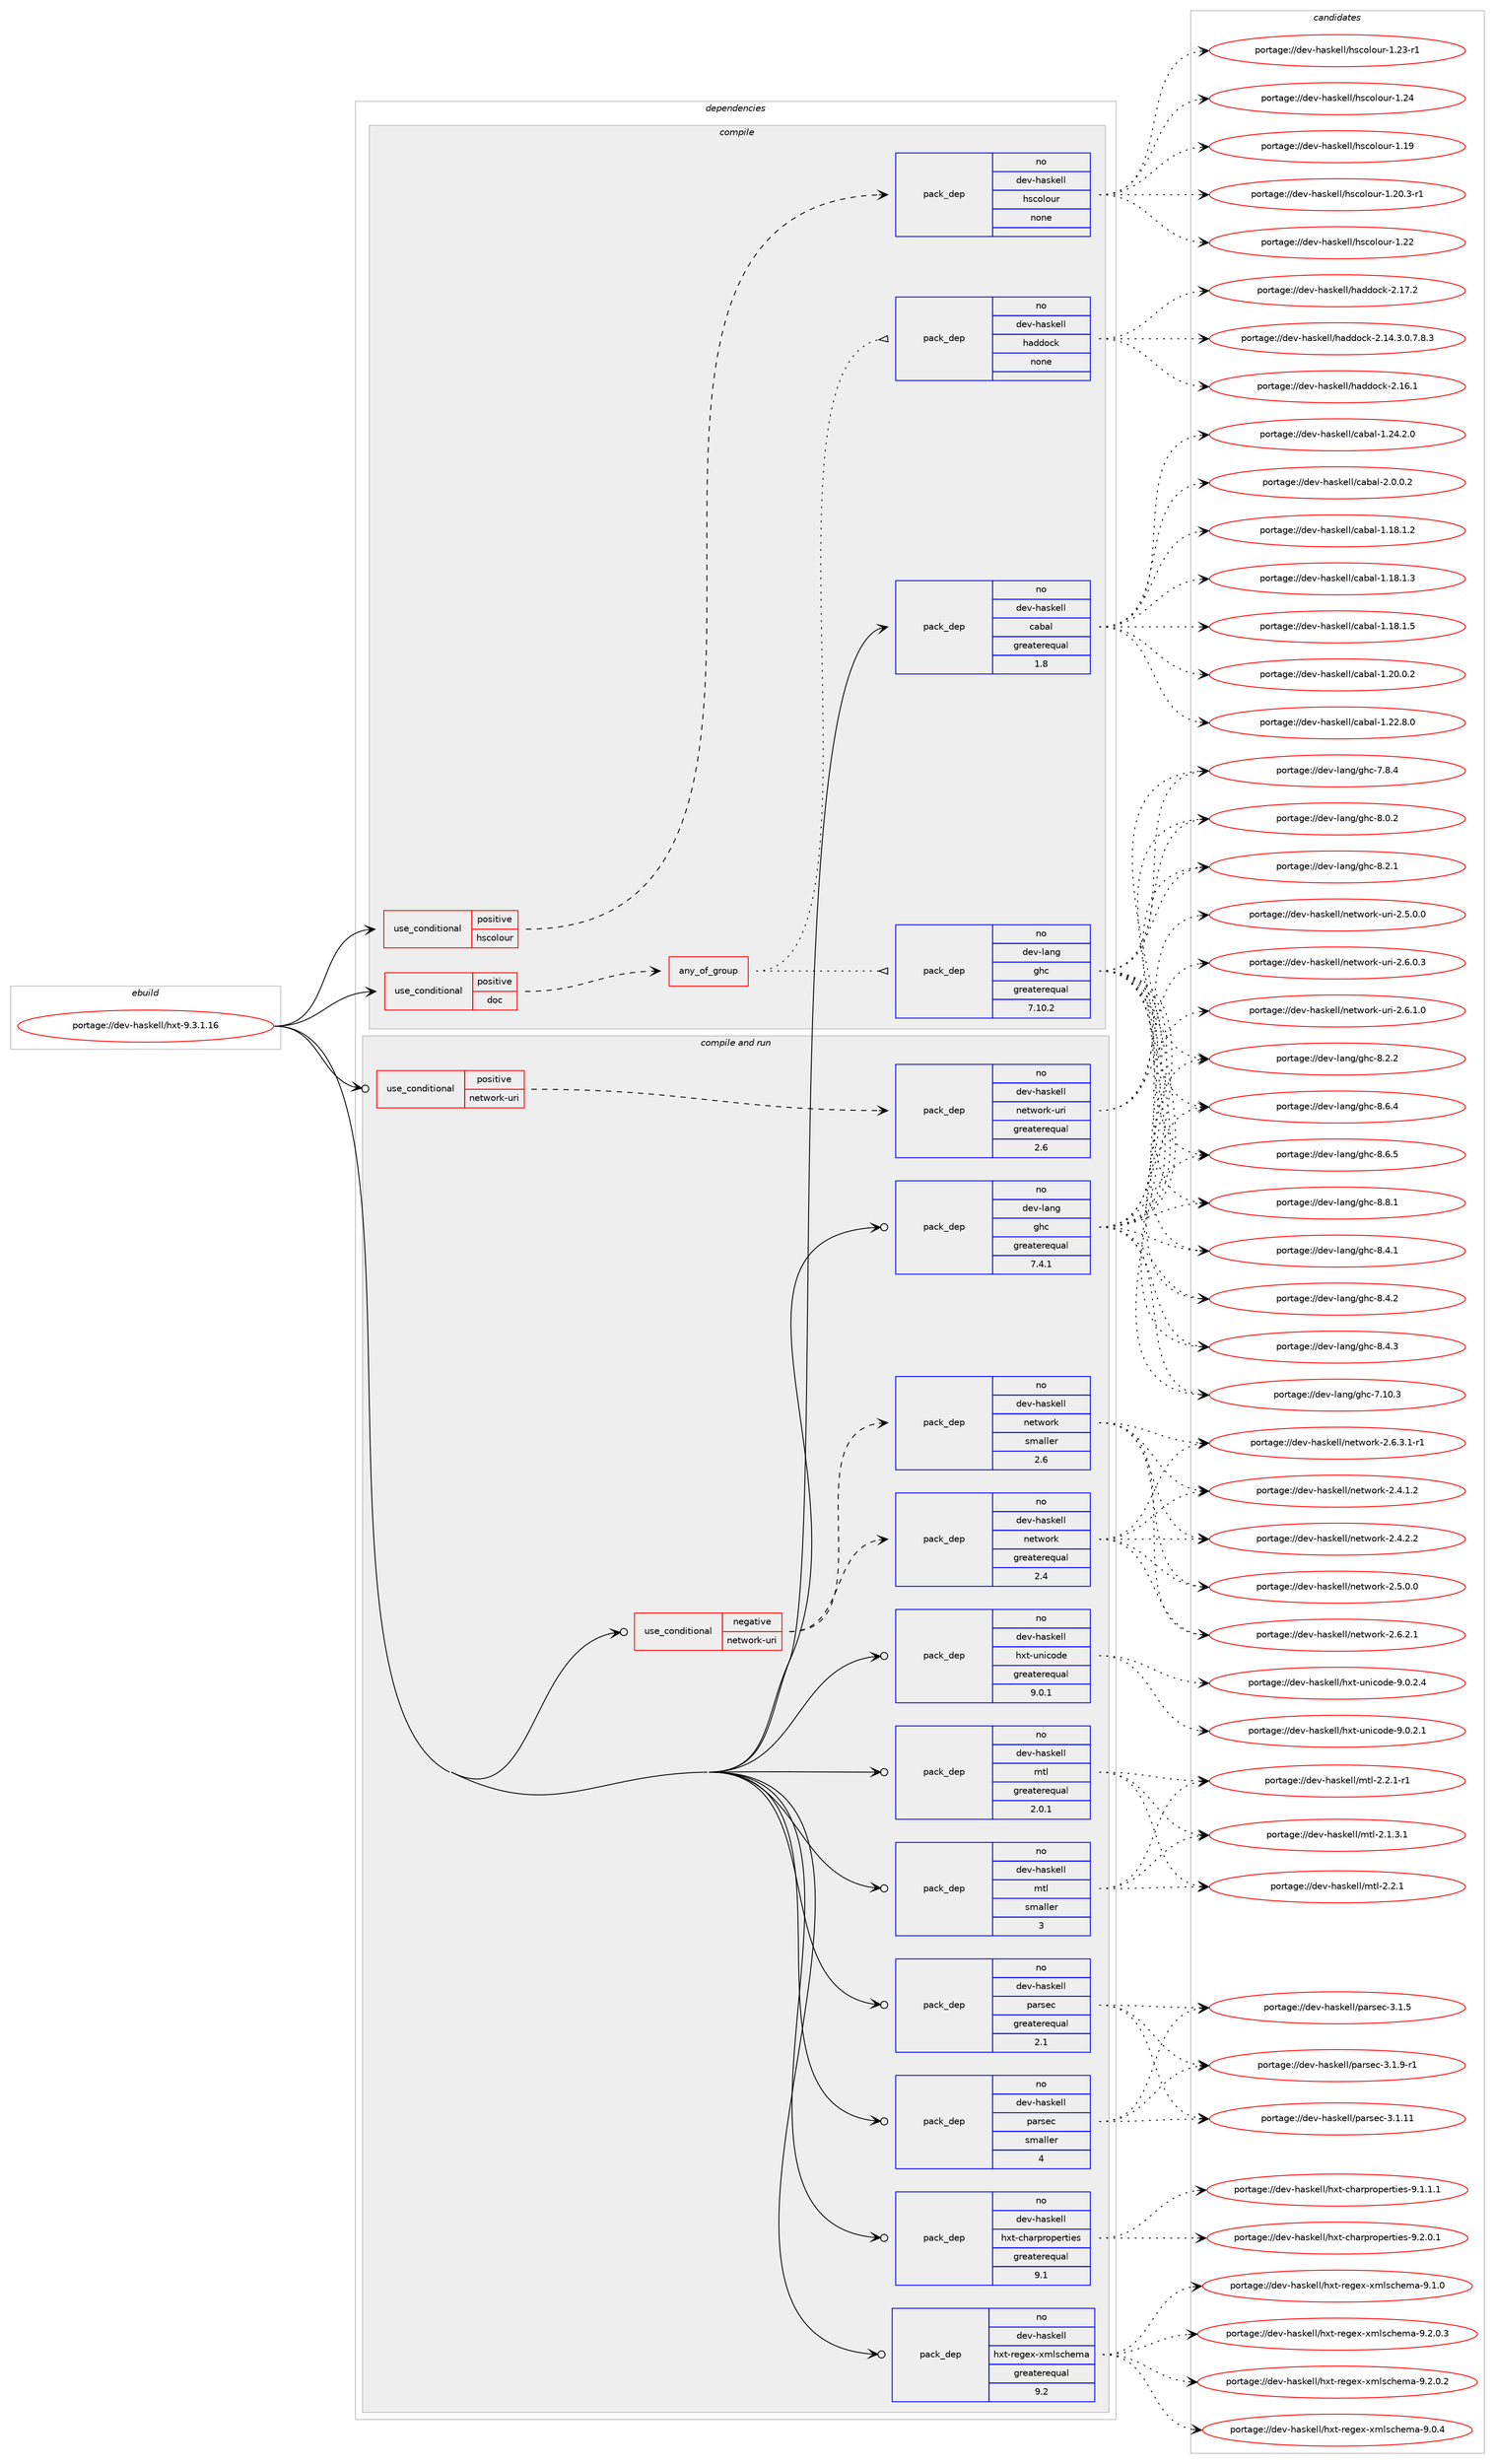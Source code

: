 digraph prolog {

# *************
# Graph options
# *************

newrank=true;
concentrate=true;
compound=true;
graph [rankdir=LR,fontname=Helvetica,fontsize=10,ranksep=1.5];#, ranksep=2.5, nodesep=0.2];
edge  [arrowhead=vee];
node  [fontname=Helvetica,fontsize=10];

# **********
# The ebuild
# **********

subgraph cluster_leftcol {
color=gray;
rank=same;
label=<<i>ebuild</i>>;
id [label="portage://dev-haskell/hxt-9.3.1.16", color=red, width=4, href="../dev-haskell/hxt-9.3.1.16.svg"];
}

# ****************
# The dependencies
# ****************

subgraph cluster_midcol {
color=gray;
label=<<i>dependencies</i>>;
subgraph cluster_compile {
fillcolor="#eeeeee";
style=filled;
label=<<i>compile</i>>;
subgraph cond15817 {
dependency72193 [label=<<TABLE BORDER="0" CELLBORDER="1" CELLSPACING="0" CELLPADDING="4"><TR><TD ROWSPAN="3" CELLPADDING="10">use_conditional</TD></TR><TR><TD>positive</TD></TR><TR><TD>doc</TD></TR></TABLE>>, shape=none, color=red];
subgraph any1914 {
dependency72194 [label=<<TABLE BORDER="0" CELLBORDER="1" CELLSPACING="0" CELLPADDING="4"><TR><TD CELLPADDING="10">any_of_group</TD></TR></TABLE>>, shape=none, color=red];subgraph pack54405 {
dependency72195 [label=<<TABLE BORDER="0" CELLBORDER="1" CELLSPACING="0" CELLPADDING="4" WIDTH="220"><TR><TD ROWSPAN="6" CELLPADDING="30">pack_dep</TD></TR><TR><TD WIDTH="110">no</TD></TR><TR><TD>dev-haskell</TD></TR><TR><TD>haddock</TD></TR><TR><TD>none</TD></TR><TR><TD></TD></TR></TABLE>>, shape=none, color=blue];
}
dependency72194:e -> dependency72195:w [weight=20,style="dotted",arrowhead="oinv"];
subgraph pack54406 {
dependency72196 [label=<<TABLE BORDER="0" CELLBORDER="1" CELLSPACING="0" CELLPADDING="4" WIDTH="220"><TR><TD ROWSPAN="6" CELLPADDING="30">pack_dep</TD></TR><TR><TD WIDTH="110">no</TD></TR><TR><TD>dev-lang</TD></TR><TR><TD>ghc</TD></TR><TR><TD>greaterequal</TD></TR><TR><TD>7.10.2</TD></TR></TABLE>>, shape=none, color=blue];
}
dependency72194:e -> dependency72196:w [weight=20,style="dotted",arrowhead="oinv"];
}
dependency72193:e -> dependency72194:w [weight=20,style="dashed",arrowhead="vee"];
}
id:e -> dependency72193:w [weight=20,style="solid",arrowhead="vee"];
subgraph cond15818 {
dependency72197 [label=<<TABLE BORDER="0" CELLBORDER="1" CELLSPACING="0" CELLPADDING="4"><TR><TD ROWSPAN="3" CELLPADDING="10">use_conditional</TD></TR><TR><TD>positive</TD></TR><TR><TD>hscolour</TD></TR></TABLE>>, shape=none, color=red];
subgraph pack54407 {
dependency72198 [label=<<TABLE BORDER="0" CELLBORDER="1" CELLSPACING="0" CELLPADDING="4" WIDTH="220"><TR><TD ROWSPAN="6" CELLPADDING="30">pack_dep</TD></TR><TR><TD WIDTH="110">no</TD></TR><TR><TD>dev-haskell</TD></TR><TR><TD>hscolour</TD></TR><TR><TD>none</TD></TR><TR><TD></TD></TR></TABLE>>, shape=none, color=blue];
}
dependency72197:e -> dependency72198:w [weight=20,style="dashed",arrowhead="vee"];
}
id:e -> dependency72197:w [weight=20,style="solid",arrowhead="vee"];
subgraph pack54408 {
dependency72199 [label=<<TABLE BORDER="0" CELLBORDER="1" CELLSPACING="0" CELLPADDING="4" WIDTH="220"><TR><TD ROWSPAN="6" CELLPADDING="30">pack_dep</TD></TR><TR><TD WIDTH="110">no</TD></TR><TR><TD>dev-haskell</TD></TR><TR><TD>cabal</TD></TR><TR><TD>greaterequal</TD></TR><TR><TD>1.8</TD></TR></TABLE>>, shape=none, color=blue];
}
id:e -> dependency72199:w [weight=20,style="solid",arrowhead="vee"];
}
subgraph cluster_compileandrun {
fillcolor="#eeeeee";
style=filled;
label=<<i>compile and run</i>>;
subgraph cond15819 {
dependency72200 [label=<<TABLE BORDER="0" CELLBORDER="1" CELLSPACING="0" CELLPADDING="4"><TR><TD ROWSPAN="3" CELLPADDING="10">use_conditional</TD></TR><TR><TD>negative</TD></TR><TR><TD>network-uri</TD></TR></TABLE>>, shape=none, color=red];
subgraph pack54409 {
dependency72201 [label=<<TABLE BORDER="0" CELLBORDER="1" CELLSPACING="0" CELLPADDING="4" WIDTH="220"><TR><TD ROWSPAN="6" CELLPADDING="30">pack_dep</TD></TR><TR><TD WIDTH="110">no</TD></TR><TR><TD>dev-haskell</TD></TR><TR><TD>network</TD></TR><TR><TD>greaterequal</TD></TR><TR><TD>2.4</TD></TR></TABLE>>, shape=none, color=blue];
}
dependency72200:e -> dependency72201:w [weight=20,style="dashed",arrowhead="vee"];
subgraph pack54410 {
dependency72202 [label=<<TABLE BORDER="0" CELLBORDER="1" CELLSPACING="0" CELLPADDING="4" WIDTH="220"><TR><TD ROWSPAN="6" CELLPADDING="30">pack_dep</TD></TR><TR><TD WIDTH="110">no</TD></TR><TR><TD>dev-haskell</TD></TR><TR><TD>network</TD></TR><TR><TD>smaller</TD></TR><TR><TD>2.6</TD></TR></TABLE>>, shape=none, color=blue];
}
dependency72200:e -> dependency72202:w [weight=20,style="dashed",arrowhead="vee"];
}
id:e -> dependency72200:w [weight=20,style="solid",arrowhead="odotvee"];
subgraph cond15820 {
dependency72203 [label=<<TABLE BORDER="0" CELLBORDER="1" CELLSPACING="0" CELLPADDING="4"><TR><TD ROWSPAN="3" CELLPADDING="10">use_conditional</TD></TR><TR><TD>positive</TD></TR><TR><TD>network-uri</TD></TR></TABLE>>, shape=none, color=red];
subgraph pack54411 {
dependency72204 [label=<<TABLE BORDER="0" CELLBORDER="1" CELLSPACING="0" CELLPADDING="4" WIDTH="220"><TR><TD ROWSPAN="6" CELLPADDING="30">pack_dep</TD></TR><TR><TD WIDTH="110">no</TD></TR><TR><TD>dev-haskell</TD></TR><TR><TD>network-uri</TD></TR><TR><TD>greaterequal</TD></TR><TR><TD>2.6</TD></TR></TABLE>>, shape=none, color=blue];
}
dependency72203:e -> dependency72204:w [weight=20,style="dashed",arrowhead="vee"];
}
id:e -> dependency72203:w [weight=20,style="solid",arrowhead="odotvee"];
subgraph pack54412 {
dependency72205 [label=<<TABLE BORDER="0" CELLBORDER="1" CELLSPACING="0" CELLPADDING="4" WIDTH="220"><TR><TD ROWSPAN="6" CELLPADDING="30">pack_dep</TD></TR><TR><TD WIDTH="110">no</TD></TR><TR><TD>dev-haskell</TD></TR><TR><TD>hxt-charproperties</TD></TR><TR><TD>greaterequal</TD></TR><TR><TD>9.1</TD></TR></TABLE>>, shape=none, color=blue];
}
id:e -> dependency72205:w [weight=20,style="solid",arrowhead="odotvee"];
subgraph pack54413 {
dependency72206 [label=<<TABLE BORDER="0" CELLBORDER="1" CELLSPACING="0" CELLPADDING="4" WIDTH="220"><TR><TD ROWSPAN="6" CELLPADDING="30">pack_dep</TD></TR><TR><TD WIDTH="110">no</TD></TR><TR><TD>dev-haskell</TD></TR><TR><TD>hxt-regex-xmlschema</TD></TR><TR><TD>greaterequal</TD></TR><TR><TD>9.2</TD></TR></TABLE>>, shape=none, color=blue];
}
id:e -> dependency72206:w [weight=20,style="solid",arrowhead="odotvee"];
subgraph pack54414 {
dependency72207 [label=<<TABLE BORDER="0" CELLBORDER="1" CELLSPACING="0" CELLPADDING="4" WIDTH="220"><TR><TD ROWSPAN="6" CELLPADDING="30">pack_dep</TD></TR><TR><TD WIDTH="110">no</TD></TR><TR><TD>dev-haskell</TD></TR><TR><TD>hxt-unicode</TD></TR><TR><TD>greaterequal</TD></TR><TR><TD>9.0.1</TD></TR></TABLE>>, shape=none, color=blue];
}
id:e -> dependency72207:w [weight=20,style="solid",arrowhead="odotvee"];
subgraph pack54415 {
dependency72208 [label=<<TABLE BORDER="0" CELLBORDER="1" CELLSPACING="0" CELLPADDING="4" WIDTH="220"><TR><TD ROWSPAN="6" CELLPADDING="30">pack_dep</TD></TR><TR><TD WIDTH="110">no</TD></TR><TR><TD>dev-haskell</TD></TR><TR><TD>mtl</TD></TR><TR><TD>greaterequal</TD></TR><TR><TD>2.0.1</TD></TR></TABLE>>, shape=none, color=blue];
}
id:e -> dependency72208:w [weight=20,style="solid",arrowhead="odotvee"];
subgraph pack54416 {
dependency72209 [label=<<TABLE BORDER="0" CELLBORDER="1" CELLSPACING="0" CELLPADDING="4" WIDTH="220"><TR><TD ROWSPAN="6" CELLPADDING="30">pack_dep</TD></TR><TR><TD WIDTH="110">no</TD></TR><TR><TD>dev-haskell</TD></TR><TR><TD>mtl</TD></TR><TR><TD>smaller</TD></TR><TR><TD>3</TD></TR></TABLE>>, shape=none, color=blue];
}
id:e -> dependency72209:w [weight=20,style="solid",arrowhead="odotvee"];
subgraph pack54417 {
dependency72210 [label=<<TABLE BORDER="0" CELLBORDER="1" CELLSPACING="0" CELLPADDING="4" WIDTH="220"><TR><TD ROWSPAN="6" CELLPADDING="30">pack_dep</TD></TR><TR><TD WIDTH="110">no</TD></TR><TR><TD>dev-haskell</TD></TR><TR><TD>parsec</TD></TR><TR><TD>greaterequal</TD></TR><TR><TD>2.1</TD></TR></TABLE>>, shape=none, color=blue];
}
id:e -> dependency72210:w [weight=20,style="solid",arrowhead="odotvee"];
subgraph pack54418 {
dependency72211 [label=<<TABLE BORDER="0" CELLBORDER="1" CELLSPACING="0" CELLPADDING="4" WIDTH="220"><TR><TD ROWSPAN="6" CELLPADDING="30">pack_dep</TD></TR><TR><TD WIDTH="110">no</TD></TR><TR><TD>dev-haskell</TD></TR><TR><TD>parsec</TD></TR><TR><TD>smaller</TD></TR><TR><TD>4</TD></TR></TABLE>>, shape=none, color=blue];
}
id:e -> dependency72211:w [weight=20,style="solid",arrowhead="odotvee"];
subgraph pack54419 {
dependency72212 [label=<<TABLE BORDER="0" CELLBORDER="1" CELLSPACING="0" CELLPADDING="4" WIDTH="220"><TR><TD ROWSPAN="6" CELLPADDING="30">pack_dep</TD></TR><TR><TD WIDTH="110">no</TD></TR><TR><TD>dev-lang</TD></TR><TR><TD>ghc</TD></TR><TR><TD>greaterequal</TD></TR><TR><TD>7.4.1</TD></TR></TABLE>>, shape=none, color=blue];
}
id:e -> dependency72212:w [weight=20,style="solid",arrowhead="odotvee"];
}
subgraph cluster_run {
fillcolor="#eeeeee";
style=filled;
label=<<i>run</i>>;
}
}

# **************
# The candidates
# **************

subgraph cluster_choices {
rank=same;
color=gray;
label=<<i>candidates</i>>;

subgraph choice54405 {
color=black;
nodesep=1;
choiceportage1001011184510497115107101108108471049710010011199107455046495246514648465546564651 [label="portage://dev-haskell/haddock-2.14.3.0.7.8.3", color=red, width=4,href="../dev-haskell/haddock-2.14.3.0.7.8.3.svg"];
choiceportage100101118451049711510710110810847104971001001119910745504649544649 [label="portage://dev-haskell/haddock-2.16.1", color=red, width=4,href="../dev-haskell/haddock-2.16.1.svg"];
choiceportage100101118451049711510710110810847104971001001119910745504649554650 [label="portage://dev-haskell/haddock-2.17.2", color=red, width=4,href="../dev-haskell/haddock-2.17.2.svg"];
dependency72195:e -> choiceportage1001011184510497115107101108108471049710010011199107455046495246514648465546564651:w [style=dotted,weight="100"];
dependency72195:e -> choiceportage100101118451049711510710110810847104971001001119910745504649544649:w [style=dotted,weight="100"];
dependency72195:e -> choiceportage100101118451049711510710110810847104971001001119910745504649554650:w [style=dotted,weight="100"];
}
subgraph choice54406 {
color=black;
nodesep=1;
choiceportage1001011184510897110103471031049945554649484651 [label="portage://dev-lang/ghc-7.10.3", color=red, width=4,href="../dev-lang/ghc-7.10.3.svg"];
choiceportage10010111845108971101034710310499455546564652 [label="portage://dev-lang/ghc-7.8.4", color=red, width=4,href="../dev-lang/ghc-7.8.4.svg"];
choiceportage10010111845108971101034710310499455646484650 [label="portage://dev-lang/ghc-8.0.2", color=red, width=4,href="../dev-lang/ghc-8.0.2.svg"];
choiceportage10010111845108971101034710310499455646504649 [label="portage://dev-lang/ghc-8.2.1", color=red, width=4,href="../dev-lang/ghc-8.2.1.svg"];
choiceportage10010111845108971101034710310499455646504650 [label="portage://dev-lang/ghc-8.2.2", color=red, width=4,href="../dev-lang/ghc-8.2.2.svg"];
choiceportage10010111845108971101034710310499455646524649 [label="portage://dev-lang/ghc-8.4.1", color=red, width=4,href="../dev-lang/ghc-8.4.1.svg"];
choiceportage10010111845108971101034710310499455646524650 [label="portage://dev-lang/ghc-8.4.2", color=red, width=4,href="../dev-lang/ghc-8.4.2.svg"];
choiceportage10010111845108971101034710310499455646524651 [label="portage://dev-lang/ghc-8.4.3", color=red, width=4,href="../dev-lang/ghc-8.4.3.svg"];
choiceportage10010111845108971101034710310499455646544652 [label="portage://dev-lang/ghc-8.6.4", color=red, width=4,href="../dev-lang/ghc-8.6.4.svg"];
choiceportage10010111845108971101034710310499455646544653 [label="portage://dev-lang/ghc-8.6.5", color=red, width=4,href="../dev-lang/ghc-8.6.5.svg"];
choiceportage10010111845108971101034710310499455646564649 [label="portage://dev-lang/ghc-8.8.1", color=red, width=4,href="../dev-lang/ghc-8.8.1.svg"];
dependency72196:e -> choiceportage1001011184510897110103471031049945554649484651:w [style=dotted,weight="100"];
dependency72196:e -> choiceportage10010111845108971101034710310499455546564652:w [style=dotted,weight="100"];
dependency72196:e -> choiceportage10010111845108971101034710310499455646484650:w [style=dotted,weight="100"];
dependency72196:e -> choiceportage10010111845108971101034710310499455646504649:w [style=dotted,weight="100"];
dependency72196:e -> choiceportage10010111845108971101034710310499455646504650:w [style=dotted,weight="100"];
dependency72196:e -> choiceportage10010111845108971101034710310499455646524649:w [style=dotted,weight="100"];
dependency72196:e -> choiceportage10010111845108971101034710310499455646524650:w [style=dotted,weight="100"];
dependency72196:e -> choiceportage10010111845108971101034710310499455646524651:w [style=dotted,weight="100"];
dependency72196:e -> choiceportage10010111845108971101034710310499455646544652:w [style=dotted,weight="100"];
dependency72196:e -> choiceportage10010111845108971101034710310499455646544653:w [style=dotted,weight="100"];
dependency72196:e -> choiceportage10010111845108971101034710310499455646564649:w [style=dotted,weight="100"];
}
subgraph choice54407 {
color=black;
nodesep=1;
choiceportage100101118451049711510710110810847104115991111081111171144549464957 [label="portage://dev-haskell/hscolour-1.19", color=red, width=4,href="../dev-haskell/hscolour-1.19.svg"];
choiceportage10010111845104971151071011081084710411599111108111117114454946504846514511449 [label="portage://dev-haskell/hscolour-1.20.3-r1", color=red, width=4,href="../dev-haskell/hscolour-1.20.3-r1.svg"];
choiceportage100101118451049711510710110810847104115991111081111171144549465050 [label="portage://dev-haskell/hscolour-1.22", color=red, width=4,href="../dev-haskell/hscolour-1.22.svg"];
choiceportage1001011184510497115107101108108471041159911110811111711445494650514511449 [label="portage://dev-haskell/hscolour-1.23-r1", color=red, width=4,href="../dev-haskell/hscolour-1.23-r1.svg"];
choiceportage100101118451049711510710110810847104115991111081111171144549465052 [label="portage://dev-haskell/hscolour-1.24", color=red, width=4,href="../dev-haskell/hscolour-1.24.svg"];
dependency72198:e -> choiceportage100101118451049711510710110810847104115991111081111171144549464957:w [style=dotted,weight="100"];
dependency72198:e -> choiceportage10010111845104971151071011081084710411599111108111117114454946504846514511449:w [style=dotted,weight="100"];
dependency72198:e -> choiceportage100101118451049711510710110810847104115991111081111171144549465050:w [style=dotted,weight="100"];
dependency72198:e -> choiceportage1001011184510497115107101108108471041159911110811111711445494650514511449:w [style=dotted,weight="100"];
dependency72198:e -> choiceportage100101118451049711510710110810847104115991111081111171144549465052:w [style=dotted,weight="100"];
}
subgraph choice54408 {
color=black;
nodesep=1;
choiceportage10010111845104971151071011081084799979897108454946495646494650 [label="portage://dev-haskell/cabal-1.18.1.2", color=red, width=4,href="../dev-haskell/cabal-1.18.1.2.svg"];
choiceportage10010111845104971151071011081084799979897108454946495646494651 [label="portage://dev-haskell/cabal-1.18.1.3", color=red, width=4,href="../dev-haskell/cabal-1.18.1.3.svg"];
choiceportage10010111845104971151071011081084799979897108454946495646494653 [label="portage://dev-haskell/cabal-1.18.1.5", color=red, width=4,href="../dev-haskell/cabal-1.18.1.5.svg"];
choiceportage10010111845104971151071011081084799979897108454946504846484650 [label="portage://dev-haskell/cabal-1.20.0.2", color=red, width=4,href="../dev-haskell/cabal-1.20.0.2.svg"];
choiceportage10010111845104971151071011081084799979897108454946505046564648 [label="portage://dev-haskell/cabal-1.22.8.0", color=red, width=4,href="../dev-haskell/cabal-1.22.8.0.svg"];
choiceportage10010111845104971151071011081084799979897108454946505246504648 [label="portage://dev-haskell/cabal-1.24.2.0", color=red, width=4,href="../dev-haskell/cabal-1.24.2.0.svg"];
choiceportage100101118451049711510710110810847999798971084550464846484650 [label="portage://dev-haskell/cabal-2.0.0.2", color=red, width=4,href="../dev-haskell/cabal-2.0.0.2.svg"];
dependency72199:e -> choiceportage10010111845104971151071011081084799979897108454946495646494650:w [style=dotted,weight="100"];
dependency72199:e -> choiceportage10010111845104971151071011081084799979897108454946495646494651:w [style=dotted,weight="100"];
dependency72199:e -> choiceportage10010111845104971151071011081084799979897108454946495646494653:w [style=dotted,weight="100"];
dependency72199:e -> choiceportage10010111845104971151071011081084799979897108454946504846484650:w [style=dotted,weight="100"];
dependency72199:e -> choiceportage10010111845104971151071011081084799979897108454946505046564648:w [style=dotted,weight="100"];
dependency72199:e -> choiceportage10010111845104971151071011081084799979897108454946505246504648:w [style=dotted,weight="100"];
dependency72199:e -> choiceportage100101118451049711510710110810847999798971084550464846484650:w [style=dotted,weight="100"];
}
subgraph choice54409 {
color=black;
nodesep=1;
choiceportage1001011184510497115107101108108471101011161191111141074550465246494650 [label="portage://dev-haskell/network-2.4.1.2", color=red, width=4,href="../dev-haskell/network-2.4.1.2.svg"];
choiceportage1001011184510497115107101108108471101011161191111141074550465246504650 [label="portage://dev-haskell/network-2.4.2.2", color=red, width=4,href="../dev-haskell/network-2.4.2.2.svg"];
choiceportage1001011184510497115107101108108471101011161191111141074550465346484648 [label="portage://dev-haskell/network-2.5.0.0", color=red, width=4,href="../dev-haskell/network-2.5.0.0.svg"];
choiceportage1001011184510497115107101108108471101011161191111141074550465446504649 [label="portage://dev-haskell/network-2.6.2.1", color=red, width=4,href="../dev-haskell/network-2.6.2.1.svg"];
choiceportage10010111845104971151071011081084711010111611911111410745504654465146494511449 [label="portage://dev-haskell/network-2.6.3.1-r1", color=red, width=4,href="../dev-haskell/network-2.6.3.1-r1.svg"];
dependency72201:e -> choiceportage1001011184510497115107101108108471101011161191111141074550465246494650:w [style=dotted,weight="100"];
dependency72201:e -> choiceportage1001011184510497115107101108108471101011161191111141074550465246504650:w [style=dotted,weight="100"];
dependency72201:e -> choiceportage1001011184510497115107101108108471101011161191111141074550465346484648:w [style=dotted,weight="100"];
dependency72201:e -> choiceportage1001011184510497115107101108108471101011161191111141074550465446504649:w [style=dotted,weight="100"];
dependency72201:e -> choiceportage10010111845104971151071011081084711010111611911111410745504654465146494511449:w [style=dotted,weight="100"];
}
subgraph choice54410 {
color=black;
nodesep=1;
choiceportage1001011184510497115107101108108471101011161191111141074550465246494650 [label="portage://dev-haskell/network-2.4.1.2", color=red, width=4,href="../dev-haskell/network-2.4.1.2.svg"];
choiceportage1001011184510497115107101108108471101011161191111141074550465246504650 [label="portage://dev-haskell/network-2.4.2.2", color=red, width=4,href="../dev-haskell/network-2.4.2.2.svg"];
choiceportage1001011184510497115107101108108471101011161191111141074550465346484648 [label="portage://dev-haskell/network-2.5.0.0", color=red, width=4,href="../dev-haskell/network-2.5.0.0.svg"];
choiceportage1001011184510497115107101108108471101011161191111141074550465446504649 [label="portage://dev-haskell/network-2.6.2.1", color=red, width=4,href="../dev-haskell/network-2.6.2.1.svg"];
choiceportage10010111845104971151071011081084711010111611911111410745504654465146494511449 [label="portage://dev-haskell/network-2.6.3.1-r1", color=red, width=4,href="../dev-haskell/network-2.6.3.1-r1.svg"];
dependency72202:e -> choiceportage1001011184510497115107101108108471101011161191111141074550465246494650:w [style=dotted,weight="100"];
dependency72202:e -> choiceportage1001011184510497115107101108108471101011161191111141074550465246504650:w [style=dotted,weight="100"];
dependency72202:e -> choiceportage1001011184510497115107101108108471101011161191111141074550465346484648:w [style=dotted,weight="100"];
dependency72202:e -> choiceportage1001011184510497115107101108108471101011161191111141074550465446504649:w [style=dotted,weight="100"];
dependency72202:e -> choiceportage10010111845104971151071011081084711010111611911111410745504654465146494511449:w [style=dotted,weight="100"];
}
subgraph choice54411 {
color=black;
nodesep=1;
choiceportage100101118451049711510710110810847110101116119111114107451171141054550465346484648 [label="portage://dev-haskell/network-uri-2.5.0.0", color=red, width=4,href="../dev-haskell/network-uri-2.5.0.0.svg"];
choiceportage100101118451049711510710110810847110101116119111114107451171141054550465446484651 [label="portage://dev-haskell/network-uri-2.6.0.3", color=red, width=4,href="../dev-haskell/network-uri-2.6.0.3.svg"];
choiceportage100101118451049711510710110810847110101116119111114107451171141054550465446494648 [label="portage://dev-haskell/network-uri-2.6.1.0", color=red, width=4,href="../dev-haskell/network-uri-2.6.1.0.svg"];
dependency72204:e -> choiceportage100101118451049711510710110810847110101116119111114107451171141054550465346484648:w [style=dotted,weight="100"];
dependency72204:e -> choiceportage100101118451049711510710110810847110101116119111114107451171141054550465446484651:w [style=dotted,weight="100"];
dependency72204:e -> choiceportage100101118451049711510710110810847110101116119111114107451171141054550465446494648:w [style=dotted,weight="100"];
}
subgraph choice54412 {
color=black;
nodesep=1;
choiceportage1001011184510497115107101108108471041201164599104971141121141111121011141161051011154557464946494649 [label="portage://dev-haskell/hxt-charproperties-9.1.1.1", color=red, width=4,href="../dev-haskell/hxt-charproperties-9.1.1.1.svg"];
choiceportage1001011184510497115107101108108471041201164599104971141121141111121011141161051011154557465046484649 [label="portage://dev-haskell/hxt-charproperties-9.2.0.1", color=red, width=4,href="../dev-haskell/hxt-charproperties-9.2.0.1.svg"];
dependency72205:e -> choiceportage1001011184510497115107101108108471041201164599104971141121141111121011141161051011154557464946494649:w [style=dotted,weight="100"];
dependency72205:e -> choiceportage1001011184510497115107101108108471041201164599104971141121141111121011141161051011154557465046484649:w [style=dotted,weight="100"];
}
subgraph choice54413 {
color=black;
nodesep=1;
choiceportage10010111845104971151071011081084710412011645114101103101120451201091081159910410110997455746484652 [label="portage://dev-haskell/hxt-regex-xmlschema-9.0.4", color=red, width=4,href="../dev-haskell/hxt-regex-xmlschema-9.0.4.svg"];
choiceportage10010111845104971151071011081084710412011645114101103101120451201091081159910410110997455746494648 [label="portage://dev-haskell/hxt-regex-xmlschema-9.1.0", color=red, width=4,href="../dev-haskell/hxt-regex-xmlschema-9.1.0.svg"];
choiceportage100101118451049711510710110810847104120116451141011031011204512010910811599104101109974557465046484650 [label="portage://dev-haskell/hxt-regex-xmlschema-9.2.0.2", color=red, width=4,href="../dev-haskell/hxt-regex-xmlschema-9.2.0.2.svg"];
choiceportage100101118451049711510710110810847104120116451141011031011204512010910811599104101109974557465046484651 [label="portage://dev-haskell/hxt-regex-xmlschema-9.2.0.3", color=red, width=4,href="../dev-haskell/hxt-regex-xmlschema-9.2.0.3.svg"];
dependency72206:e -> choiceportage10010111845104971151071011081084710412011645114101103101120451201091081159910410110997455746484652:w [style=dotted,weight="100"];
dependency72206:e -> choiceportage10010111845104971151071011081084710412011645114101103101120451201091081159910410110997455746494648:w [style=dotted,weight="100"];
dependency72206:e -> choiceportage100101118451049711510710110810847104120116451141011031011204512010910811599104101109974557465046484650:w [style=dotted,weight="100"];
dependency72206:e -> choiceportage100101118451049711510710110810847104120116451141011031011204512010910811599104101109974557465046484651:w [style=dotted,weight="100"];
}
subgraph choice54414 {
color=black;
nodesep=1;
choiceportage10010111845104971151071011081084710412011645117110105991111001014557464846504649 [label="portage://dev-haskell/hxt-unicode-9.0.2.1", color=red, width=4,href="../dev-haskell/hxt-unicode-9.0.2.1.svg"];
choiceportage10010111845104971151071011081084710412011645117110105991111001014557464846504652 [label="portage://dev-haskell/hxt-unicode-9.0.2.4", color=red, width=4,href="../dev-haskell/hxt-unicode-9.0.2.4.svg"];
dependency72207:e -> choiceportage10010111845104971151071011081084710412011645117110105991111001014557464846504649:w [style=dotted,weight="100"];
dependency72207:e -> choiceportage10010111845104971151071011081084710412011645117110105991111001014557464846504652:w [style=dotted,weight="100"];
}
subgraph choice54415 {
color=black;
nodesep=1;
choiceportage1001011184510497115107101108108471091161084550464946514649 [label="portage://dev-haskell/mtl-2.1.3.1", color=red, width=4,href="../dev-haskell/mtl-2.1.3.1.svg"];
choiceportage100101118451049711510710110810847109116108455046504649 [label="portage://dev-haskell/mtl-2.2.1", color=red, width=4,href="../dev-haskell/mtl-2.2.1.svg"];
choiceportage1001011184510497115107101108108471091161084550465046494511449 [label="portage://dev-haskell/mtl-2.2.1-r1", color=red, width=4,href="../dev-haskell/mtl-2.2.1-r1.svg"];
dependency72208:e -> choiceportage1001011184510497115107101108108471091161084550464946514649:w [style=dotted,weight="100"];
dependency72208:e -> choiceportage100101118451049711510710110810847109116108455046504649:w [style=dotted,weight="100"];
dependency72208:e -> choiceportage1001011184510497115107101108108471091161084550465046494511449:w [style=dotted,weight="100"];
}
subgraph choice54416 {
color=black;
nodesep=1;
choiceportage1001011184510497115107101108108471091161084550464946514649 [label="portage://dev-haskell/mtl-2.1.3.1", color=red, width=4,href="../dev-haskell/mtl-2.1.3.1.svg"];
choiceportage100101118451049711510710110810847109116108455046504649 [label="portage://dev-haskell/mtl-2.2.1", color=red, width=4,href="../dev-haskell/mtl-2.2.1.svg"];
choiceportage1001011184510497115107101108108471091161084550465046494511449 [label="portage://dev-haskell/mtl-2.2.1-r1", color=red, width=4,href="../dev-haskell/mtl-2.2.1-r1.svg"];
dependency72209:e -> choiceportage1001011184510497115107101108108471091161084550464946514649:w [style=dotted,weight="100"];
dependency72209:e -> choiceportage100101118451049711510710110810847109116108455046504649:w [style=dotted,weight="100"];
dependency72209:e -> choiceportage1001011184510497115107101108108471091161084550465046494511449:w [style=dotted,weight="100"];
}
subgraph choice54417 {
color=black;
nodesep=1;
choiceportage100101118451049711510710110810847112971141151019945514649464949 [label="portage://dev-haskell/parsec-3.1.11", color=red, width=4,href="../dev-haskell/parsec-3.1.11.svg"];
choiceportage1001011184510497115107101108108471129711411510199455146494653 [label="portage://dev-haskell/parsec-3.1.5", color=red, width=4,href="../dev-haskell/parsec-3.1.5.svg"];
choiceportage10010111845104971151071011081084711297114115101994551464946574511449 [label="portage://dev-haskell/parsec-3.1.9-r1", color=red, width=4,href="../dev-haskell/parsec-3.1.9-r1.svg"];
dependency72210:e -> choiceportage100101118451049711510710110810847112971141151019945514649464949:w [style=dotted,weight="100"];
dependency72210:e -> choiceportage1001011184510497115107101108108471129711411510199455146494653:w [style=dotted,weight="100"];
dependency72210:e -> choiceportage10010111845104971151071011081084711297114115101994551464946574511449:w [style=dotted,weight="100"];
}
subgraph choice54418 {
color=black;
nodesep=1;
choiceportage100101118451049711510710110810847112971141151019945514649464949 [label="portage://dev-haskell/parsec-3.1.11", color=red, width=4,href="../dev-haskell/parsec-3.1.11.svg"];
choiceportage1001011184510497115107101108108471129711411510199455146494653 [label="portage://dev-haskell/parsec-3.1.5", color=red, width=4,href="../dev-haskell/parsec-3.1.5.svg"];
choiceportage10010111845104971151071011081084711297114115101994551464946574511449 [label="portage://dev-haskell/parsec-3.1.9-r1", color=red, width=4,href="../dev-haskell/parsec-3.1.9-r1.svg"];
dependency72211:e -> choiceportage100101118451049711510710110810847112971141151019945514649464949:w [style=dotted,weight="100"];
dependency72211:e -> choiceportage1001011184510497115107101108108471129711411510199455146494653:w [style=dotted,weight="100"];
dependency72211:e -> choiceportage10010111845104971151071011081084711297114115101994551464946574511449:w [style=dotted,weight="100"];
}
subgraph choice54419 {
color=black;
nodesep=1;
choiceportage1001011184510897110103471031049945554649484651 [label="portage://dev-lang/ghc-7.10.3", color=red, width=4,href="../dev-lang/ghc-7.10.3.svg"];
choiceportage10010111845108971101034710310499455546564652 [label="portage://dev-lang/ghc-7.8.4", color=red, width=4,href="../dev-lang/ghc-7.8.4.svg"];
choiceportage10010111845108971101034710310499455646484650 [label="portage://dev-lang/ghc-8.0.2", color=red, width=4,href="../dev-lang/ghc-8.0.2.svg"];
choiceportage10010111845108971101034710310499455646504649 [label="portage://dev-lang/ghc-8.2.1", color=red, width=4,href="../dev-lang/ghc-8.2.1.svg"];
choiceportage10010111845108971101034710310499455646504650 [label="portage://dev-lang/ghc-8.2.2", color=red, width=4,href="../dev-lang/ghc-8.2.2.svg"];
choiceportage10010111845108971101034710310499455646524649 [label="portage://dev-lang/ghc-8.4.1", color=red, width=4,href="../dev-lang/ghc-8.4.1.svg"];
choiceportage10010111845108971101034710310499455646524650 [label="portage://dev-lang/ghc-8.4.2", color=red, width=4,href="../dev-lang/ghc-8.4.2.svg"];
choiceportage10010111845108971101034710310499455646524651 [label="portage://dev-lang/ghc-8.4.3", color=red, width=4,href="../dev-lang/ghc-8.4.3.svg"];
choiceportage10010111845108971101034710310499455646544652 [label="portage://dev-lang/ghc-8.6.4", color=red, width=4,href="../dev-lang/ghc-8.6.4.svg"];
choiceportage10010111845108971101034710310499455646544653 [label="portage://dev-lang/ghc-8.6.5", color=red, width=4,href="../dev-lang/ghc-8.6.5.svg"];
choiceportage10010111845108971101034710310499455646564649 [label="portage://dev-lang/ghc-8.8.1", color=red, width=4,href="../dev-lang/ghc-8.8.1.svg"];
dependency72212:e -> choiceportage1001011184510897110103471031049945554649484651:w [style=dotted,weight="100"];
dependency72212:e -> choiceportage10010111845108971101034710310499455546564652:w [style=dotted,weight="100"];
dependency72212:e -> choiceportage10010111845108971101034710310499455646484650:w [style=dotted,weight="100"];
dependency72212:e -> choiceportage10010111845108971101034710310499455646504649:w [style=dotted,weight="100"];
dependency72212:e -> choiceportage10010111845108971101034710310499455646504650:w [style=dotted,weight="100"];
dependency72212:e -> choiceportage10010111845108971101034710310499455646524649:w [style=dotted,weight="100"];
dependency72212:e -> choiceportage10010111845108971101034710310499455646524650:w [style=dotted,weight="100"];
dependency72212:e -> choiceportage10010111845108971101034710310499455646524651:w [style=dotted,weight="100"];
dependency72212:e -> choiceportage10010111845108971101034710310499455646544652:w [style=dotted,weight="100"];
dependency72212:e -> choiceportage10010111845108971101034710310499455646544653:w [style=dotted,weight="100"];
dependency72212:e -> choiceportage10010111845108971101034710310499455646564649:w [style=dotted,weight="100"];
}
}

}
